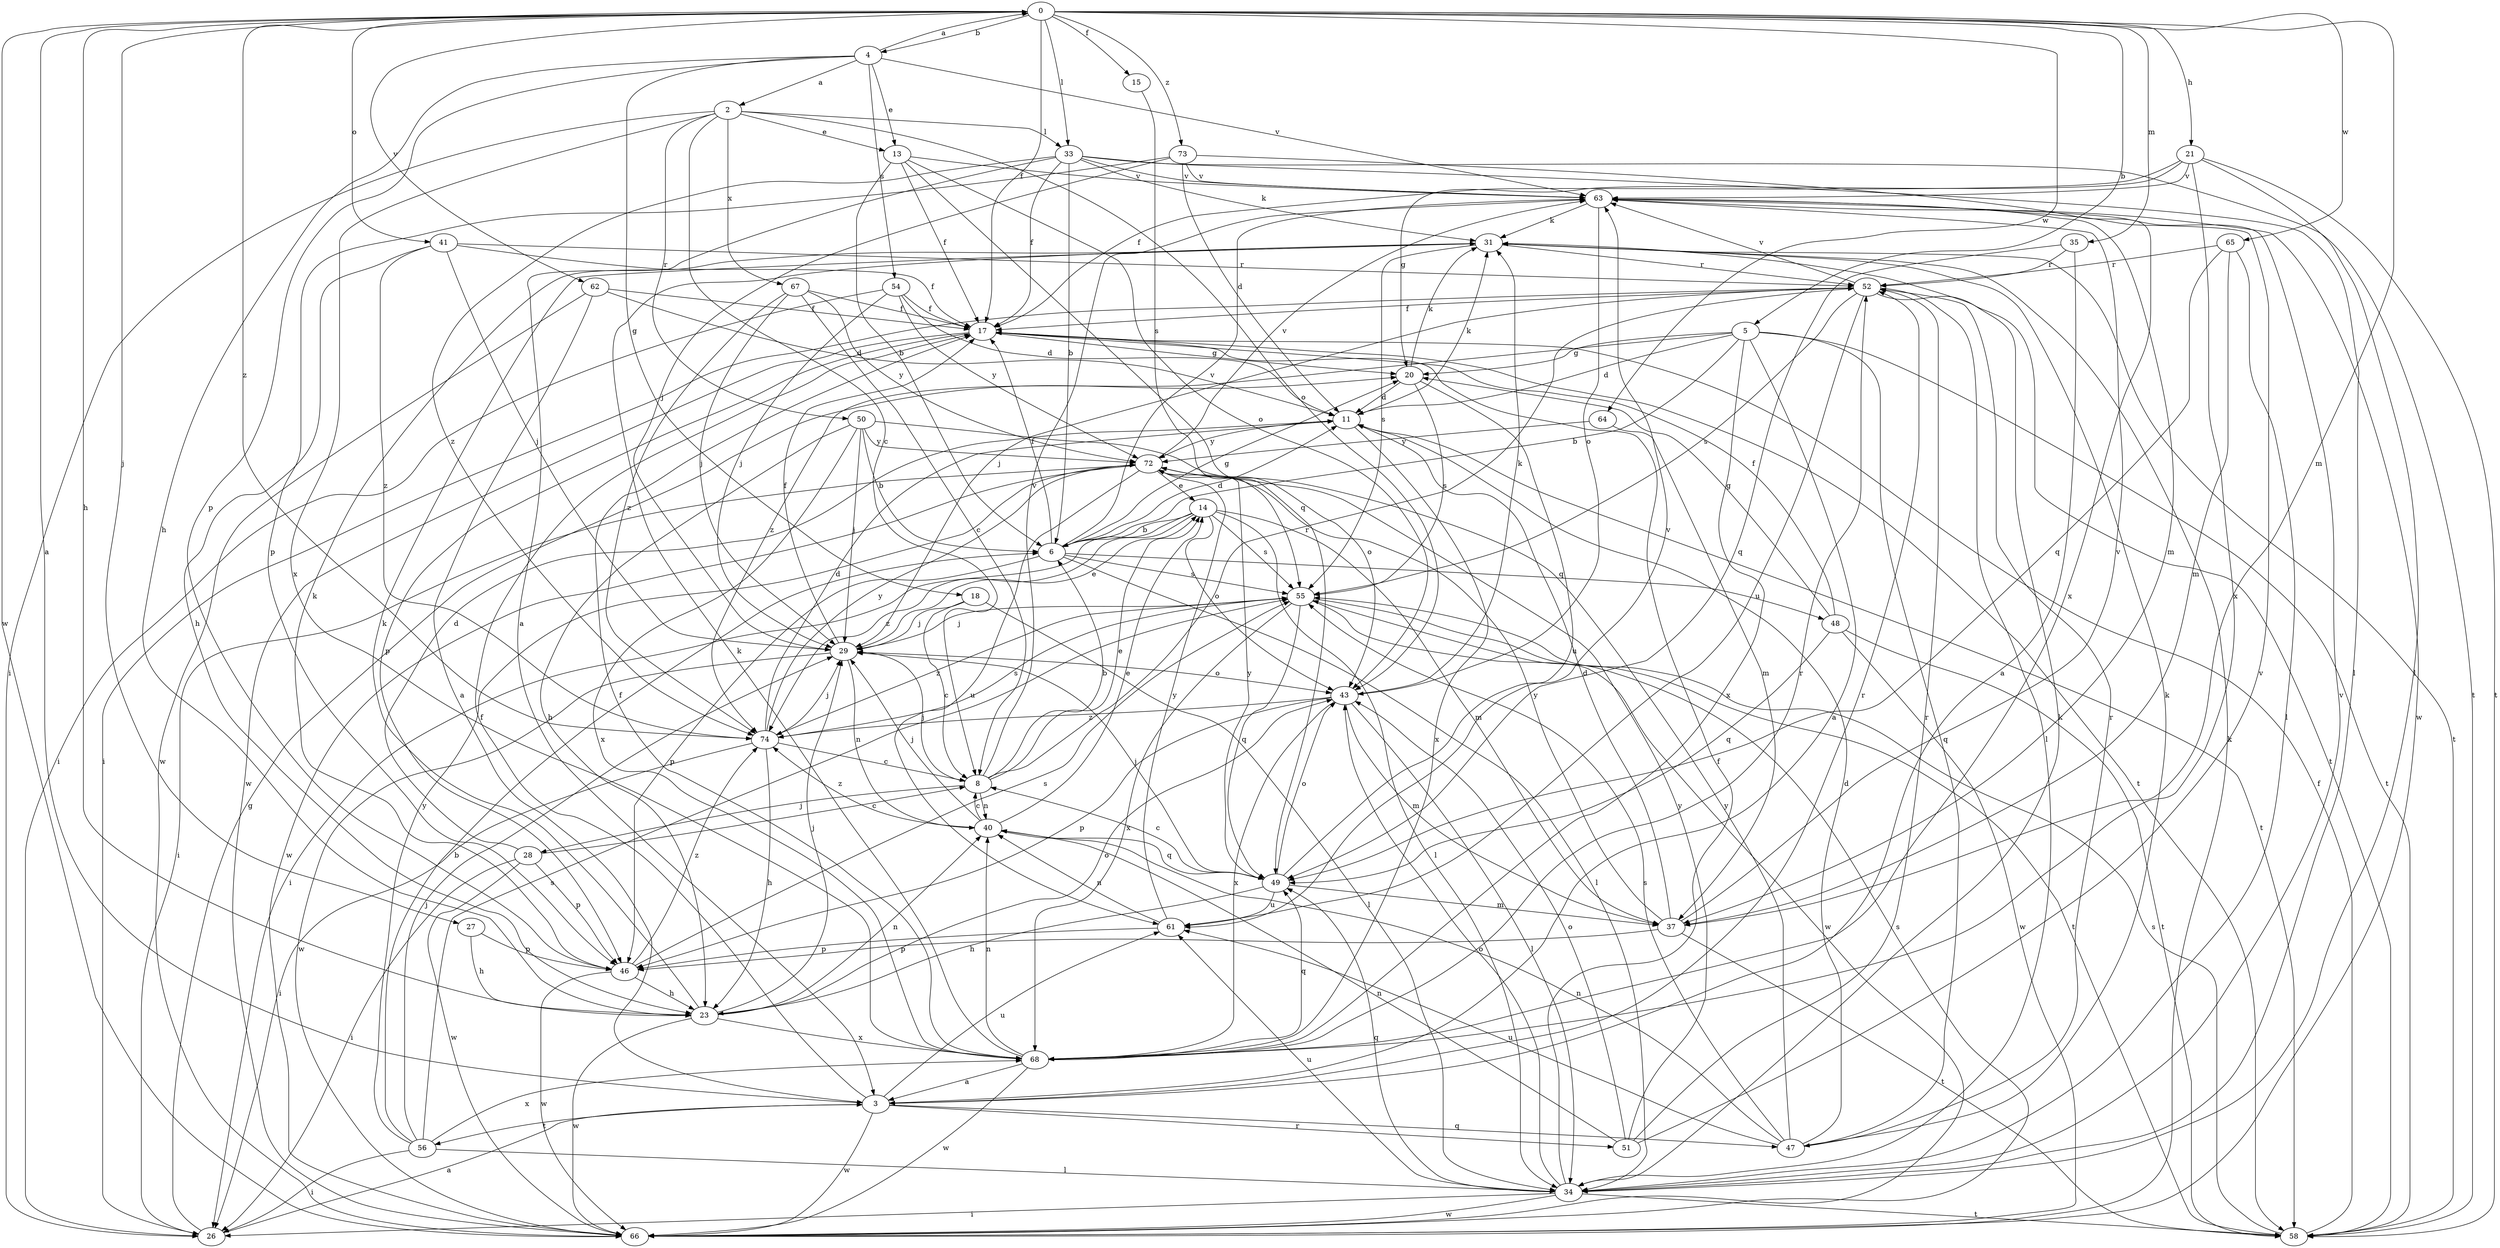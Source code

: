 strict digraph  {
0;
2;
3;
4;
5;
6;
8;
11;
13;
14;
15;
17;
18;
20;
21;
23;
26;
27;
28;
29;
31;
33;
34;
35;
37;
40;
41;
43;
46;
47;
48;
49;
50;
51;
52;
54;
55;
56;
58;
61;
62;
63;
64;
65;
66;
67;
68;
72;
73;
74;
0 -> 4  [label=b];
0 -> 5  [label=b];
0 -> 15  [label=f];
0 -> 17  [label=f];
0 -> 21  [label=h];
0 -> 23  [label=h];
0 -> 27  [label=j];
0 -> 33  [label=l];
0 -> 35  [label=m];
0 -> 37  [label=m];
0 -> 41  [label=o];
0 -> 62  [label=v];
0 -> 64  [label=w];
0 -> 65  [label=w];
0 -> 66  [label=w];
0 -> 73  [label=z];
0 -> 74  [label=z];
2 -> 8  [label=c];
2 -> 13  [label=e];
2 -> 26  [label=i];
2 -> 33  [label=l];
2 -> 43  [label=o];
2 -> 50  [label=r];
2 -> 67  [label=x];
2 -> 68  [label=x];
3 -> 0  [label=a];
3 -> 17  [label=f];
3 -> 47  [label=q];
3 -> 51  [label=r];
3 -> 52  [label=r];
3 -> 56  [label=t];
3 -> 61  [label=u];
3 -> 66  [label=w];
4 -> 0  [label=a];
4 -> 2  [label=a];
4 -> 13  [label=e];
4 -> 18  [label=g];
4 -> 23  [label=h];
4 -> 46  [label=p];
4 -> 54  [label=s];
4 -> 63  [label=v];
5 -> 3  [label=a];
5 -> 6  [label=b];
5 -> 11  [label=d];
5 -> 20  [label=g];
5 -> 47  [label=q];
5 -> 58  [label=t];
5 -> 68  [label=x];
5 -> 74  [label=z];
6 -> 11  [label=d];
6 -> 17  [label=f];
6 -> 20  [label=g];
6 -> 34  [label=l];
6 -> 46  [label=p];
6 -> 48  [label=q];
6 -> 55  [label=s];
6 -> 63  [label=v];
8 -> 6  [label=b];
8 -> 14  [label=e];
8 -> 28  [label=j];
8 -> 29  [label=j];
8 -> 40  [label=n];
8 -> 52  [label=r];
8 -> 63  [label=v];
11 -> 31  [label=k];
11 -> 58  [label=t];
11 -> 68  [label=x];
11 -> 72  [label=y];
13 -> 6  [label=b];
13 -> 17  [label=f];
13 -> 43  [label=o];
13 -> 49  [label=q];
13 -> 63  [label=v];
14 -> 6  [label=b];
14 -> 26  [label=i];
14 -> 34  [label=l];
14 -> 37  [label=m];
14 -> 43  [label=o];
14 -> 55  [label=s];
14 -> 74  [label=z];
15 -> 55  [label=s];
17 -> 20  [label=g];
17 -> 46  [label=p];
17 -> 58  [label=t];
17 -> 66  [label=w];
18 -> 8  [label=c];
18 -> 29  [label=j];
18 -> 34  [label=l];
20 -> 11  [label=d];
20 -> 31  [label=k];
20 -> 55  [label=s];
20 -> 61  [label=u];
21 -> 17  [label=f];
21 -> 20  [label=g];
21 -> 34  [label=l];
21 -> 58  [label=t];
21 -> 63  [label=v];
21 -> 68  [label=x];
23 -> 29  [label=j];
23 -> 31  [label=k];
23 -> 40  [label=n];
23 -> 43  [label=o];
23 -> 66  [label=w];
23 -> 68  [label=x];
26 -> 3  [label=a];
26 -> 20  [label=g];
27 -> 23  [label=h];
27 -> 46  [label=p];
28 -> 8  [label=c];
28 -> 11  [label=d];
28 -> 26  [label=i];
28 -> 46  [label=p];
28 -> 66  [label=w];
29 -> 14  [label=e];
29 -> 17  [label=f];
29 -> 40  [label=n];
29 -> 43  [label=o];
29 -> 66  [label=w];
31 -> 52  [label=r];
31 -> 55  [label=s];
31 -> 58  [label=t];
33 -> 3  [label=a];
33 -> 6  [label=b];
33 -> 17  [label=f];
33 -> 31  [label=k];
33 -> 34  [label=l];
33 -> 58  [label=t];
33 -> 63  [label=v];
33 -> 74  [label=z];
34 -> 17  [label=f];
34 -> 26  [label=i];
34 -> 31  [label=k];
34 -> 43  [label=o];
34 -> 49  [label=q];
34 -> 58  [label=t];
34 -> 61  [label=u];
34 -> 63  [label=v];
34 -> 66  [label=w];
35 -> 3  [label=a];
35 -> 49  [label=q];
35 -> 52  [label=r];
37 -> 11  [label=d];
37 -> 46  [label=p];
37 -> 58  [label=t];
37 -> 63  [label=v];
37 -> 72  [label=y];
40 -> 8  [label=c];
40 -> 14  [label=e];
40 -> 29  [label=j];
40 -> 49  [label=q];
40 -> 74  [label=z];
41 -> 17  [label=f];
41 -> 23  [label=h];
41 -> 29  [label=j];
41 -> 52  [label=r];
41 -> 74  [label=z];
43 -> 31  [label=k];
43 -> 34  [label=l];
43 -> 37  [label=m];
43 -> 46  [label=p];
43 -> 68  [label=x];
43 -> 74  [label=z];
46 -> 23  [label=h];
46 -> 31  [label=k];
46 -> 55  [label=s];
46 -> 66  [label=w];
46 -> 74  [label=z];
47 -> 11  [label=d];
47 -> 31  [label=k];
47 -> 40  [label=n];
47 -> 52  [label=r];
47 -> 55  [label=s];
47 -> 61  [label=u];
47 -> 72  [label=y];
48 -> 17  [label=f];
48 -> 20  [label=g];
48 -> 49  [label=q];
48 -> 58  [label=t];
48 -> 66  [label=w];
49 -> 8  [label=c];
49 -> 23  [label=h];
49 -> 29  [label=j];
49 -> 37  [label=m];
49 -> 43  [label=o];
49 -> 61  [label=u];
49 -> 63  [label=v];
49 -> 72  [label=y];
50 -> 6  [label=b];
50 -> 23  [label=h];
50 -> 29  [label=j];
50 -> 43  [label=o];
50 -> 68  [label=x];
50 -> 72  [label=y];
51 -> 40  [label=n];
51 -> 43  [label=o];
51 -> 52  [label=r];
51 -> 63  [label=v];
51 -> 72  [label=y];
52 -> 17  [label=f];
52 -> 26  [label=i];
52 -> 29  [label=j];
52 -> 34  [label=l];
52 -> 55  [label=s];
52 -> 58  [label=t];
52 -> 61  [label=u];
52 -> 63  [label=v];
54 -> 11  [label=d];
54 -> 17  [label=f];
54 -> 26  [label=i];
54 -> 29  [label=j];
54 -> 72  [label=y];
55 -> 29  [label=j];
55 -> 49  [label=q];
55 -> 58  [label=t];
55 -> 66  [label=w];
55 -> 68  [label=x];
55 -> 74  [label=z];
56 -> 6  [label=b];
56 -> 26  [label=i];
56 -> 29  [label=j];
56 -> 34  [label=l];
56 -> 55  [label=s];
56 -> 68  [label=x];
56 -> 72  [label=y];
58 -> 17  [label=f];
58 -> 55  [label=s];
61 -> 40  [label=n];
61 -> 46  [label=p];
61 -> 72  [label=y];
62 -> 3  [label=a];
62 -> 11  [label=d];
62 -> 17  [label=f];
62 -> 66  [label=w];
63 -> 31  [label=k];
63 -> 37  [label=m];
63 -> 43  [label=o];
63 -> 66  [label=w];
64 -> 37  [label=m];
64 -> 72  [label=y];
65 -> 34  [label=l];
65 -> 37  [label=m];
65 -> 49  [label=q];
65 -> 52  [label=r];
66 -> 31  [label=k];
66 -> 55  [label=s];
67 -> 8  [label=c];
67 -> 17  [label=f];
67 -> 29  [label=j];
67 -> 72  [label=y];
67 -> 74  [label=z];
68 -> 3  [label=a];
68 -> 17  [label=f];
68 -> 31  [label=k];
68 -> 40  [label=n];
68 -> 49  [label=q];
68 -> 52  [label=r];
68 -> 66  [label=w];
72 -> 14  [label=e];
72 -> 26  [label=i];
72 -> 61  [label=u];
72 -> 63  [label=v];
72 -> 66  [label=w];
73 -> 11  [label=d];
73 -> 29  [label=j];
73 -> 46  [label=p];
73 -> 63  [label=v];
73 -> 68  [label=x];
74 -> 8  [label=c];
74 -> 11  [label=d];
74 -> 23  [label=h];
74 -> 26  [label=i];
74 -> 29  [label=j];
74 -> 55  [label=s];
74 -> 72  [label=y];
}
